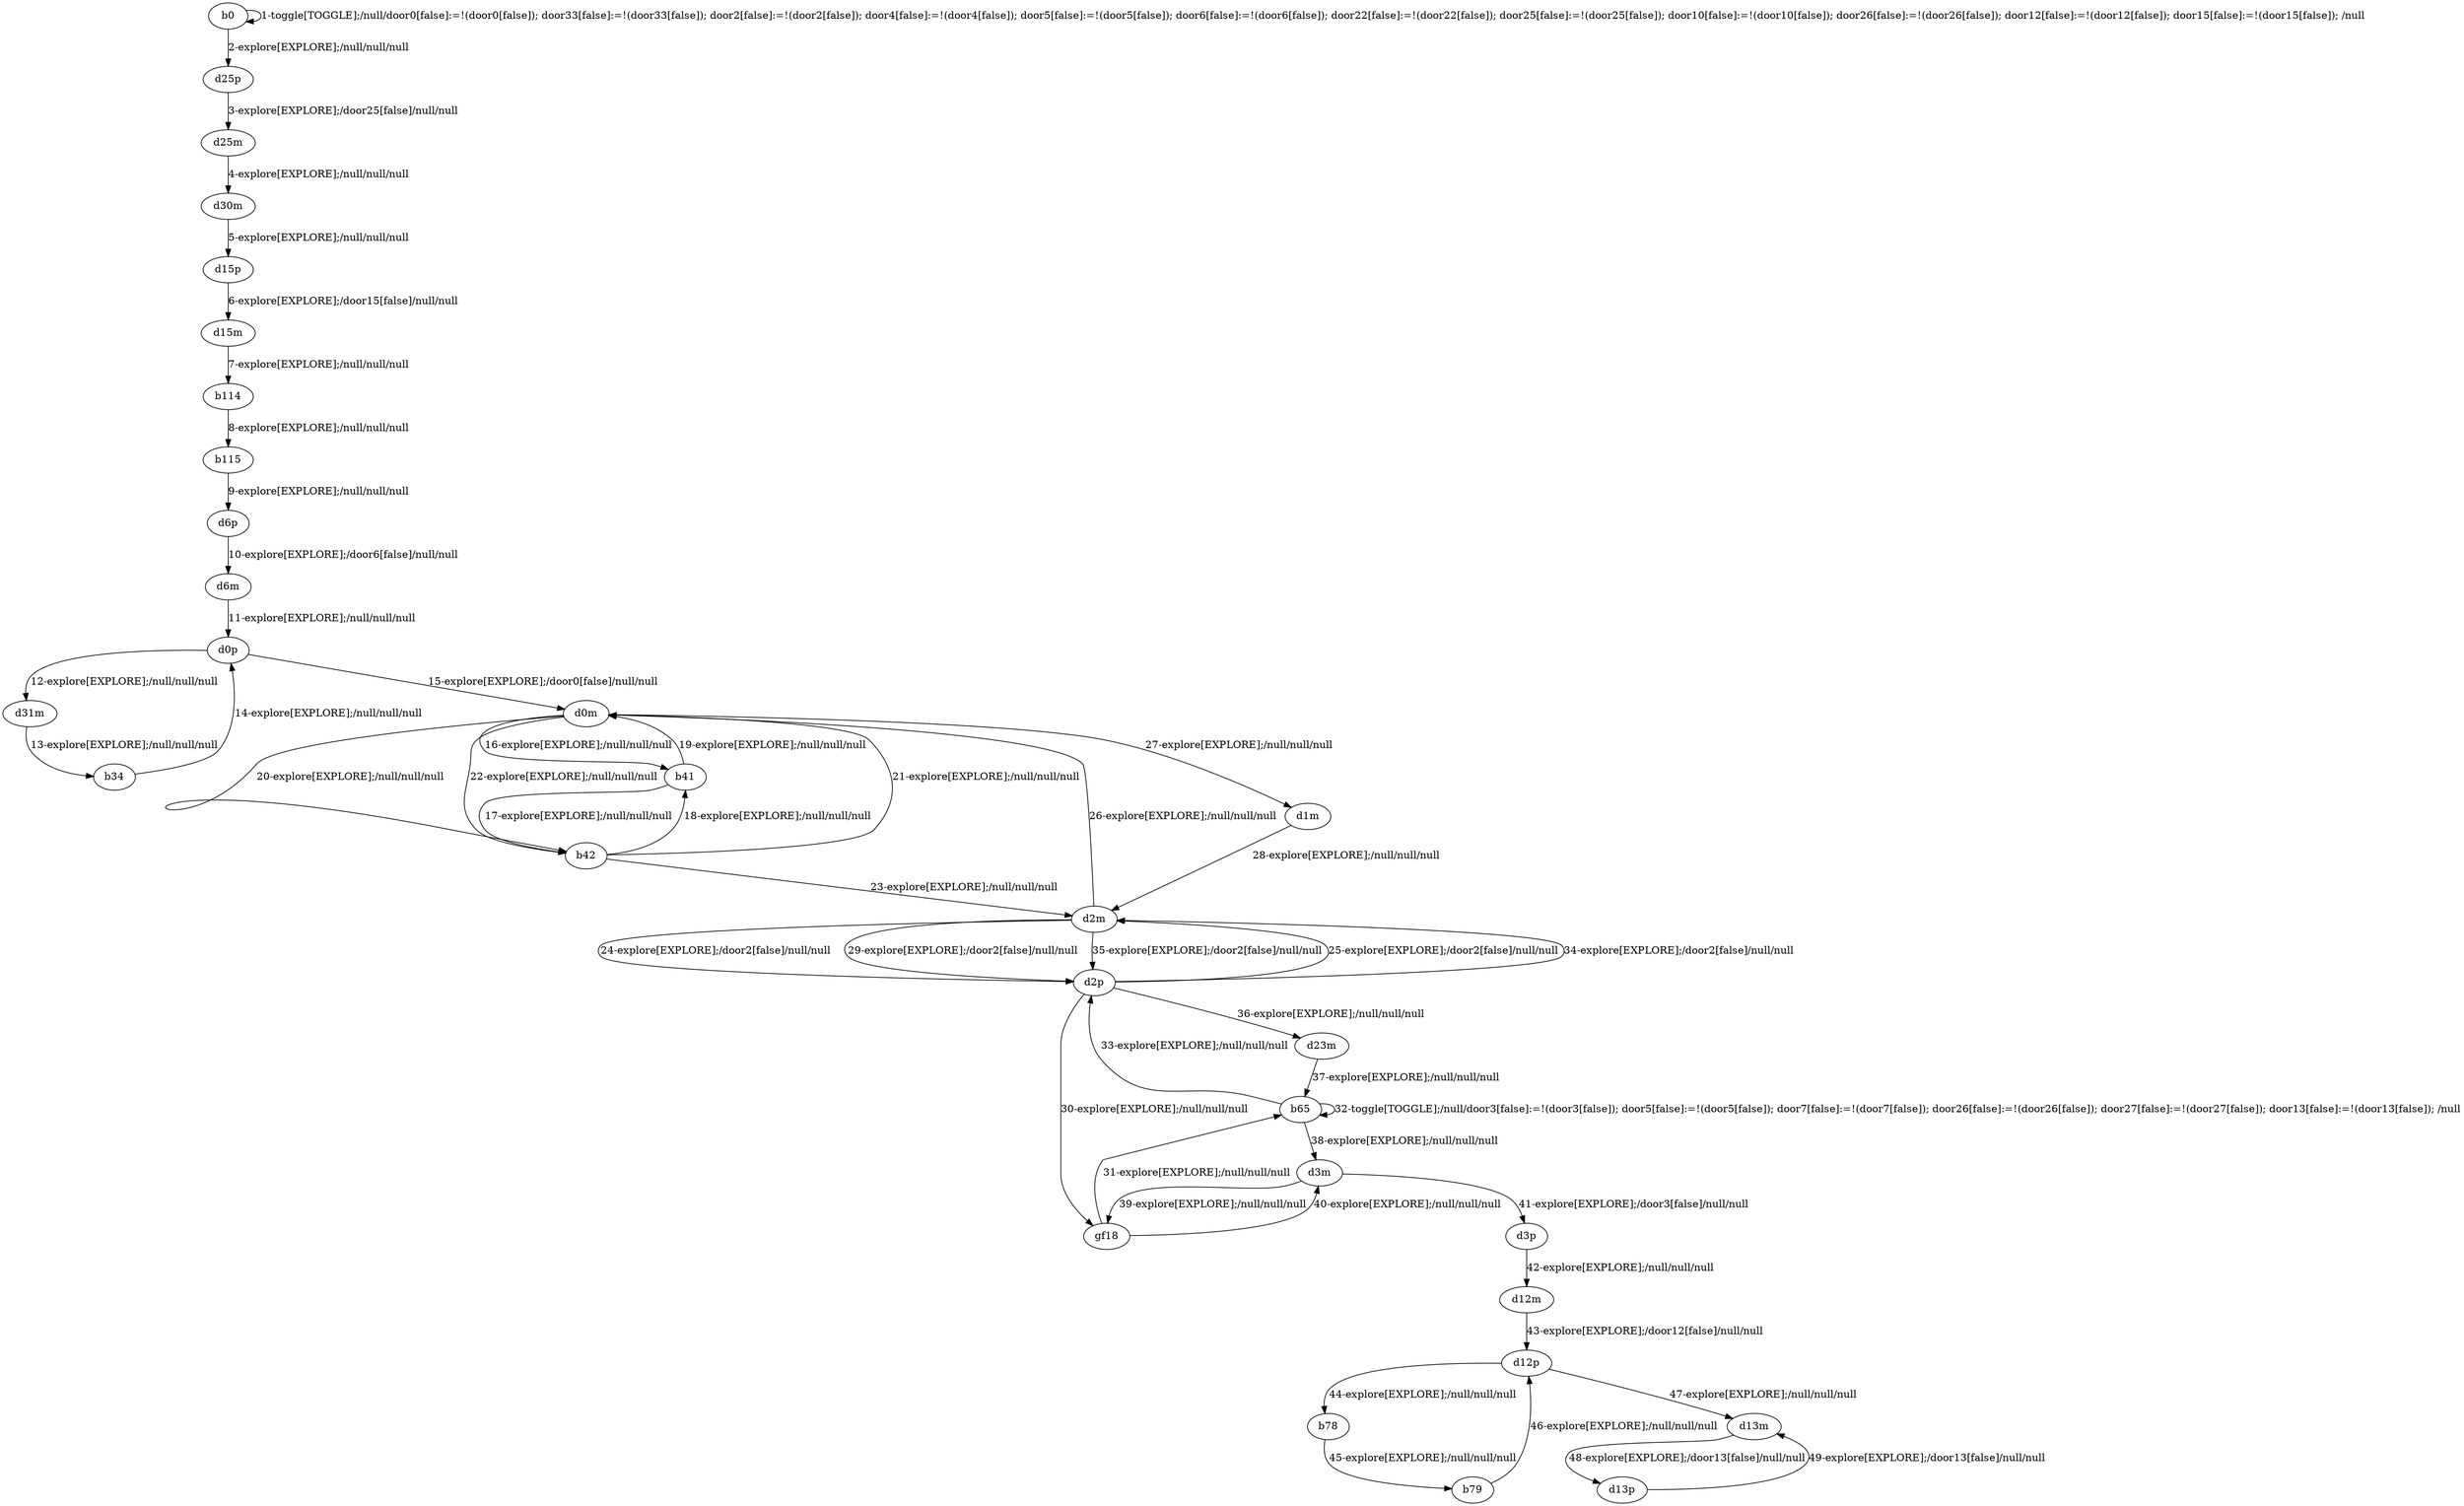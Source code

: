 # Total number of goals covered by this test: 1
# d13p --> d13m

digraph g {
"b0" -> "b0" [label = "1-toggle[TOGGLE];/null/door0[false]:=!(door0[false]); door33[false]:=!(door33[false]); door2[false]:=!(door2[false]); door4[false]:=!(door4[false]); door5[false]:=!(door5[false]); door6[false]:=!(door6[false]); door22[false]:=!(door22[false]); door25[false]:=!(door25[false]); door10[false]:=!(door10[false]); door26[false]:=!(door26[false]); door12[false]:=!(door12[false]); door15[false]:=!(door15[false]); /null"];
"b0" -> "d25p" [label = "2-explore[EXPLORE];/null/null/null"];
"d25p" -> "d25m" [label = "3-explore[EXPLORE];/door25[false]/null/null"];
"d25m" -> "d30m" [label = "4-explore[EXPLORE];/null/null/null"];
"d30m" -> "d15p" [label = "5-explore[EXPLORE];/null/null/null"];
"d15p" -> "d15m" [label = "6-explore[EXPLORE];/door15[false]/null/null"];
"d15m" -> "b114" [label = "7-explore[EXPLORE];/null/null/null"];
"b114" -> "b115" [label = "8-explore[EXPLORE];/null/null/null"];
"b115" -> "d6p" [label = "9-explore[EXPLORE];/null/null/null"];
"d6p" -> "d6m" [label = "10-explore[EXPLORE];/door6[false]/null/null"];
"d6m" -> "d0p" [label = "11-explore[EXPLORE];/null/null/null"];
"d0p" -> "d31m" [label = "12-explore[EXPLORE];/null/null/null"];
"d31m" -> "b34" [label = "13-explore[EXPLORE];/null/null/null"];
"b34" -> "d0p" [label = "14-explore[EXPLORE];/null/null/null"];
"d0p" -> "d0m" [label = "15-explore[EXPLORE];/door0[false]/null/null"];
"d0m" -> "b41" [label = "16-explore[EXPLORE];/null/null/null"];
"b41" -> "b42" [label = "17-explore[EXPLORE];/null/null/null"];
"b42" -> "b41" [label = "18-explore[EXPLORE];/null/null/null"];
"b41" -> "d0m" [label = "19-explore[EXPLORE];/null/null/null"];
"d0m" -> "b42" [label = "20-explore[EXPLORE];/null/null/null"];
"b42" -> "d0m" [label = "21-explore[EXPLORE];/null/null/null"];
"d0m" -> "b42" [label = "22-explore[EXPLORE];/null/null/null"];
"b42" -> "d2m" [label = "23-explore[EXPLORE];/null/null/null"];
"d2m" -> "d2p" [label = "24-explore[EXPLORE];/door2[false]/null/null"];
"d2p" -> "d2m" [label = "25-explore[EXPLORE];/door2[false]/null/null"];
"d2m" -> "d0m" [label = "26-explore[EXPLORE];/null/null/null"];
"d0m" -> "d1m" [label = "27-explore[EXPLORE];/null/null/null"];
"d1m" -> "d2m" [label = "28-explore[EXPLORE];/null/null/null"];
"d2m" -> "d2p" [label = "29-explore[EXPLORE];/door2[false]/null/null"];
"d2p" -> "gf18" [label = "30-explore[EXPLORE];/null/null/null"];
"gf18" -> "b65" [label = "31-explore[EXPLORE];/null/null/null"];
"b65" -> "b65" [label = "32-toggle[TOGGLE];/null/door3[false]:=!(door3[false]); door5[false]:=!(door5[false]); door7[false]:=!(door7[false]); door26[false]:=!(door26[false]); door27[false]:=!(door27[false]); door13[false]:=!(door13[false]); /null"];
"b65" -> "d2p" [label = "33-explore[EXPLORE];/null/null/null"];
"d2p" -> "d2m" [label = "34-explore[EXPLORE];/door2[false]/null/null"];
"d2m" -> "d2p" [label = "35-explore[EXPLORE];/door2[false]/null/null"];
"d2p" -> "d23m" [label = "36-explore[EXPLORE];/null/null/null"];
"d23m" -> "b65" [label = "37-explore[EXPLORE];/null/null/null"];
"b65" -> "d3m" [label = "38-explore[EXPLORE];/null/null/null"];
"d3m" -> "gf18" [label = "39-explore[EXPLORE];/null/null/null"];
"gf18" -> "d3m" [label = "40-explore[EXPLORE];/null/null/null"];
"d3m" -> "d3p" [label = "41-explore[EXPLORE];/door3[false]/null/null"];
"d3p" -> "d12m" [label = "42-explore[EXPLORE];/null/null/null"];
"d12m" -> "d12p" [label = "43-explore[EXPLORE];/door12[false]/null/null"];
"d12p" -> "b78" [label = "44-explore[EXPLORE];/null/null/null"];
"b78" -> "b79" [label = "45-explore[EXPLORE];/null/null/null"];
"b79" -> "d12p" [label = "46-explore[EXPLORE];/null/null/null"];
"d12p" -> "d13m" [label = "47-explore[EXPLORE];/null/null/null"];
"d13m" -> "d13p" [label = "48-explore[EXPLORE];/door13[false]/null/null"];
"d13p" -> "d13m" [label = "49-explore[EXPLORE];/door13[false]/null/null"];
}